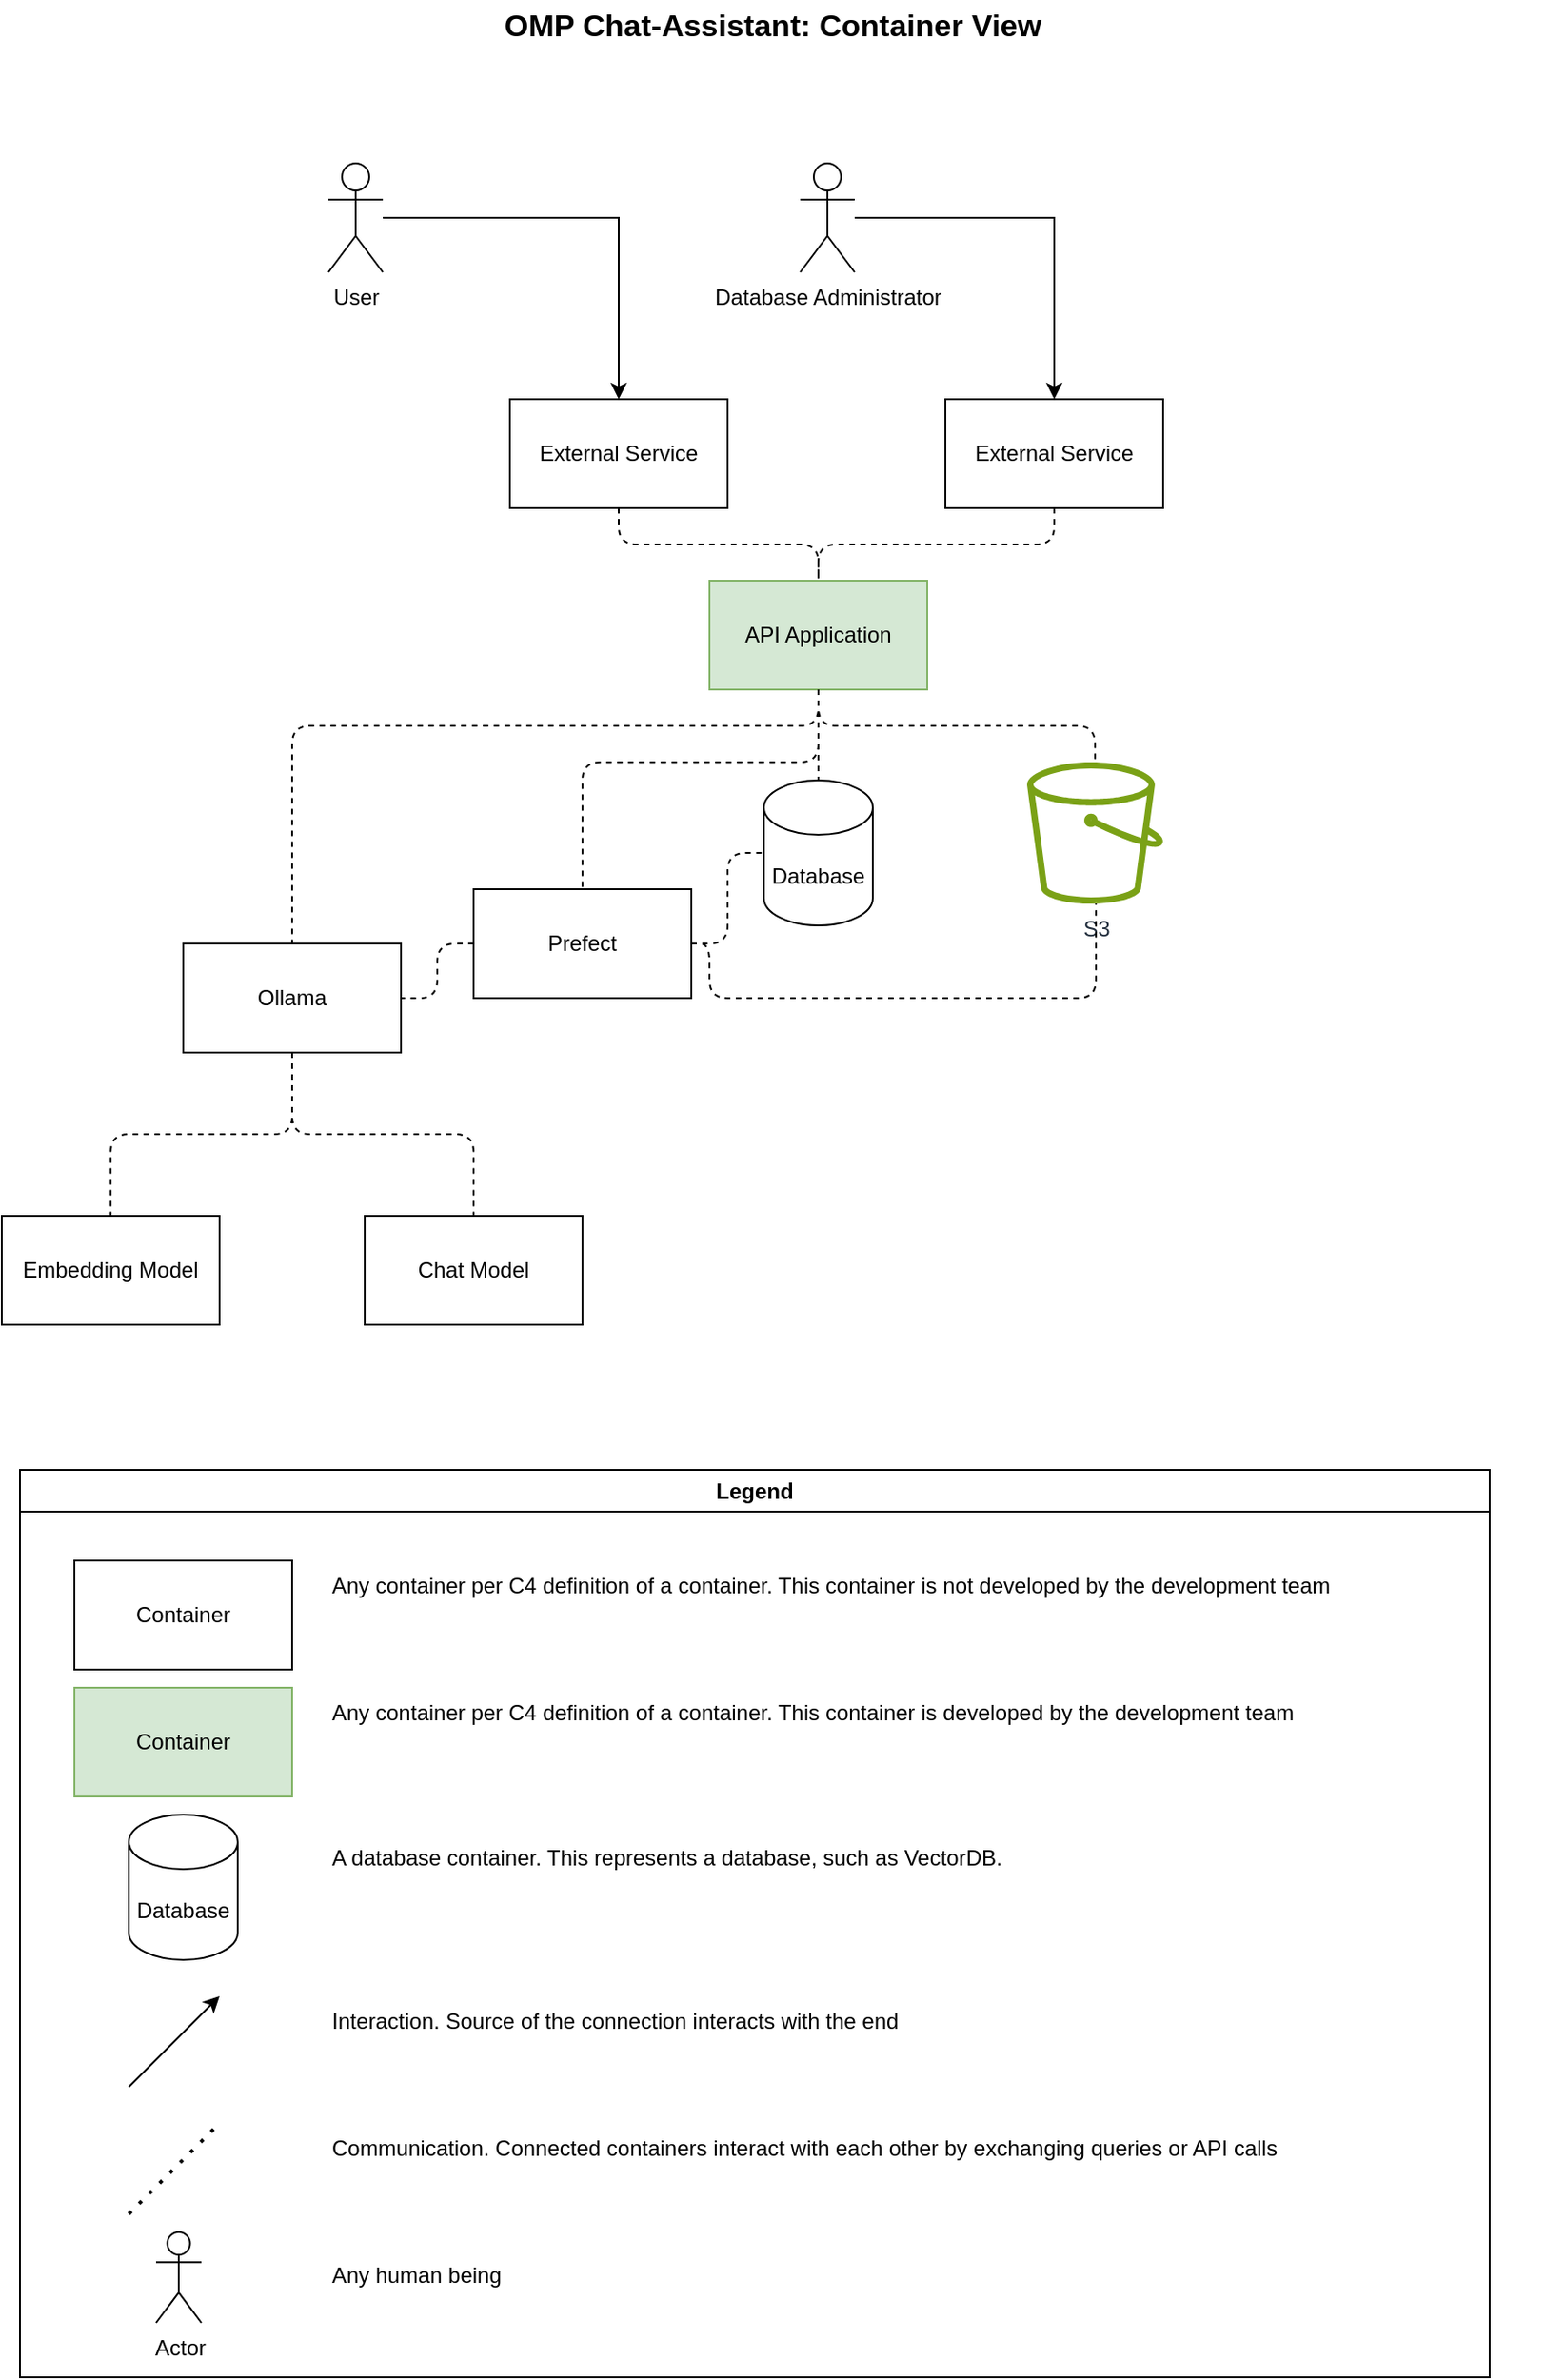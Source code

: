 <mxfile>
    <diagram name="Page-1" id="XW25_Qr0gox8qkIDQo_x">
        <mxGraphModel dx="1291" dy="1062" grid="1" gridSize="10" guides="1" tooltips="1" connect="1" arrows="1" fold="1" page="1" pageScale="1" pageWidth="850" pageHeight="1100" background="#ffffff" math="0" shadow="0">
            <root>
                <mxCell id="0"/>
                <mxCell id="1" parent="0"/>
                <mxCell id="3" style="edgeStyle=orthogonalEdgeStyle;html=1;exitX=0.5;exitY=1;exitDx=0;exitDy=0;entryX=0.5;entryY=0;entryDx=0;entryDy=0;dashed=1;endArrow=none;endFill=0;" edge="1" parent="1" source="KNZ8NhDfGAsJustiehOf-1" target="KNZ8NhDfGAsJustiehOf-3">
                    <mxGeometry relative="1" as="geometry"/>
                </mxCell>
                <mxCell id="KNZ8NhDfGAsJustiehOf-1" value="External Service" style="rounded=0;whiteSpace=wrap;html=1;" parent="1" vertex="1">
                    <mxGeometry x="280" y="220" width="120" height="60" as="geometry"/>
                </mxCell>
                <mxCell id="4" style="edgeStyle=orthogonalEdgeStyle;html=1;exitX=0.5;exitY=1;exitDx=0;exitDy=0;entryX=0.5;entryY=0;entryDx=0;entryDy=0;endArrow=none;endFill=0;dashed=1;" edge="1" parent="1" source="KNZ8NhDfGAsJustiehOf-2" target="KNZ8NhDfGAsJustiehOf-3">
                    <mxGeometry relative="1" as="geometry"/>
                </mxCell>
                <mxCell id="KNZ8NhDfGAsJustiehOf-2" value="External Service" style="rounded=0;whiteSpace=wrap;html=1;" parent="1" vertex="1">
                    <mxGeometry x="520" y="220" width="120" height="60" as="geometry"/>
                </mxCell>
                <mxCell id="7" style="edgeStyle=orthogonalEdgeStyle;html=1;exitX=0.5;exitY=1;exitDx=0;exitDy=0;dashed=1;endArrow=none;endFill=0;" edge="1" parent="1" source="KNZ8NhDfGAsJustiehOf-3" target="6">
                    <mxGeometry relative="1" as="geometry"/>
                </mxCell>
                <mxCell id="12" style="edgeStyle=orthogonalEdgeStyle;html=1;exitX=0.5;exitY=1;exitDx=0;exitDy=0;entryX=0.5;entryY=0;entryDx=0;entryDy=0;dashed=1;endArrow=none;endFill=0;" edge="1" parent="1" source="KNZ8NhDfGAsJustiehOf-3" target="8">
                    <mxGeometry relative="1" as="geometry">
                        <Array as="points">
                            <mxPoint x="450" y="400"/>
                            <mxPoint x="160" y="400"/>
                        </Array>
                    </mxGeometry>
                </mxCell>
                <mxCell id="15" style="edgeStyle=orthogonalEdgeStyle;html=1;exitX=0.5;exitY=1;exitDx=0;exitDy=0;entryX=0.5;entryY=0;entryDx=0;entryDy=0;dashed=1;endArrow=none;endFill=0;" edge="1" parent="1" source="KNZ8NhDfGAsJustiehOf-3" target="11">
                    <mxGeometry relative="1" as="geometry">
                        <Array as="points">
                            <mxPoint x="450" y="420"/>
                            <mxPoint x="320" y="420"/>
                        </Array>
                    </mxGeometry>
                </mxCell>
                <mxCell id="KNZ8NhDfGAsJustiehOf-3" value="API Application" style="rounded=0;whiteSpace=wrap;html=1;fillColor=#d5e8d4;strokeColor=#82b366;" parent="1" vertex="1">
                    <mxGeometry x="390" y="320" width="120" height="60" as="geometry"/>
                </mxCell>
                <mxCell id="KNZ8NhDfGAsJustiehOf-6" value="Database" style="shape=cylinder3;whiteSpace=wrap;html=1;boundedLbl=1;backgroundOutline=1;size=15;" parent="1" vertex="1">
                    <mxGeometry x="420" y="430" width="60" height="80" as="geometry"/>
                </mxCell>
                <mxCell id="KNZ8NhDfGAsJustiehOf-15" style="edgeStyle=orthogonalEdgeStyle;rounded=0;orthogonalLoop=1;jettySize=auto;html=1;entryX=0.5;entryY=0;entryDx=0;entryDy=0;" parent="1" source="KNZ8NhDfGAsJustiehOf-7" target="KNZ8NhDfGAsJustiehOf-1" edge="1">
                    <mxGeometry relative="1" as="geometry"/>
                </mxCell>
                <mxCell id="KNZ8NhDfGAsJustiehOf-7" value="&lt;div&gt;User&lt;/div&gt;" style="shape=umlActor;verticalLabelPosition=bottom;verticalAlign=top;html=1;outlineConnect=0;" parent="1" vertex="1">
                    <mxGeometry x="180" y="90" width="30" height="60" as="geometry"/>
                </mxCell>
                <mxCell id="KNZ8NhDfGAsJustiehOf-13" style="edgeStyle=orthogonalEdgeStyle;rounded=0;orthogonalLoop=1;jettySize=auto;html=1;" parent="1" source="KNZ8NhDfGAsJustiehOf-8" target="KNZ8NhDfGAsJustiehOf-2" edge="1">
                    <mxGeometry relative="1" as="geometry"/>
                </mxCell>
                <mxCell id="KNZ8NhDfGAsJustiehOf-8" value="Database Administrator" style="shape=umlActor;verticalLabelPosition=bottom;verticalAlign=top;html=1;outlineConnect=0;" parent="1" vertex="1">
                    <mxGeometry x="440" y="90" width="30" height="60" as="geometry"/>
                </mxCell>
                <mxCell id="KNZ8NhDfGAsJustiehOf-21" value="OMP Chat-Assistant: Container View" style="text;html=1;align=center;verticalAlign=middle;whiteSpace=wrap;rounded=0;fontSize=17;fontStyle=1" parent="1" vertex="1">
                    <mxGeometry width="850" height="30" as="geometry"/>
                </mxCell>
                <mxCell id="KNZ8NhDfGAsJustiehOf-22" value="Legend" style="swimlane;whiteSpace=wrap;html=1;" parent="1" vertex="1">
                    <mxGeometry x="10" y="810" width="810" height="500" as="geometry"/>
                </mxCell>
                <mxCell id="KNZ8NhDfGAsJustiehOf-23" value="Container" style="rounded=0;whiteSpace=wrap;html=1;" parent="KNZ8NhDfGAsJustiehOf-22" vertex="1">
                    <mxGeometry x="30" y="50" width="120" height="60" as="geometry"/>
                </mxCell>
                <mxCell id="KNZ8NhDfGAsJustiehOf-24" value="Any container per C4 definition of a container. This container is not developed by the development team" style="text;html=1;align=left;verticalAlign=top;whiteSpace=wrap;rounded=0;" parent="KNZ8NhDfGAsJustiehOf-22" vertex="1">
                    <mxGeometry x="170" y="50" width="620" height="60" as="geometry"/>
                </mxCell>
                <mxCell id="KNZ8NhDfGAsJustiehOf-25" value="Container" style="rounded=0;whiteSpace=wrap;html=1;fillColor=#d5e8d4;strokeColor=#82b366;" parent="KNZ8NhDfGAsJustiehOf-22" vertex="1">
                    <mxGeometry x="30" y="120" width="120" height="60" as="geometry"/>
                </mxCell>
                <mxCell id="KNZ8NhDfGAsJustiehOf-26" value="Any container per C4 definition of a container. This container is developed by the development team" style="text;html=1;align=left;verticalAlign=top;whiteSpace=wrap;rounded=0;" parent="KNZ8NhDfGAsJustiehOf-22" vertex="1">
                    <mxGeometry x="170" y="120" width="620" height="60" as="geometry"/>
                </mxCell>
                <mxCell id="KNZ8NhDfGAsJustiehOf-28" value="A database container. This represents a database, such as VectorDB." style="text;html=1;align=left;verticalAlign=top;whiteSpace=wrap;rounded=0;" parent="KNZ8NhDfGAsJustiehOf-22" vertex="1">
                    <mxGeometry x="170" y="200" width="620" height="60" as="geometry"/>
                </mxCell>
                <mxCell id="KNZ8NhDfGAsJustiehOf-29" value="Database" style="shape=cylinder3;whiteSpace=wrap;html=1;boundedLbl=1;backgroundOutline=1;size=15;" parent="KNZ8NhDfGAsJustiehOf-22" vertex="1">
                    <mxGeometry x="60" y="190" width="60" height="80" as="geometry"/>
                </mxCell>
                <mxCell id="KNZ8NhDfGAsJustiehOf-31" value="Interaction. Source of the connection interacts with the end" style="text;html=1;align=left;verticalAlign=top;whiteSpace=wrap;rounded=0;" parent="KNZ8NhDfGAsJustiehOf-22" vertex="1">
                    <mxGeometry x="170" y="290" width="620" height="60" as="geometry"/>
                </mxCell>
                <mxCell id="KNZ8NhDfGAsJustiehOf-32" value="" style="endArrow=classic;html=1;rounded=0;" parent="KNZ8NhDfGAsJustiehOf-22" edge="1">
                    <mxGeometry width="50" height="50" relative="1" as="geometry">
                        <mxPoint x="60" y="340" as="sourcePoint"/>
                        <mxPoint x="110" y="290" as="targetPoint"/>
                    </mxGeometry>
                </mxCell>
                <mxCell id="KNZ8NhDfGAsJustiehOf-33" value="" style="endArrow=none;dashed=1;html=1;dashPattern=1 3;strokeWidth=2;rounded=0;" parent="KNZ8NhDfGAsJustiehOf-22" edge="1">
                    <mxGeometry width="50" height="50" relative="1" as="geometry">
                        <mxPoint x="60" y="410" as="sourcePoint"/>
                        <mxPoint x="110" y="360" as="targetPoint"/>
                    </mxGeometry>
                </mxCell>
                <mxCell id="KNZ8NhDfGAsJustiehOf-34" value="Communication. Connected containers interact with each other by exchanging queries or API calls" style="text;html=1;align=left;verticalAlign=top;whiteSpace=wrap;rounded=0;" parent="KNZ8NhDfGAsJustiehOf-22" vertex="1">
                    <mxGeometry x="170" y="360" width="620" height="60" as="geometry"/>
                </mxCell>
                <mxCell id="KNZ8NhDfGAsJustiehOf-35" value="Actor" style="shape=umlActor;verticalLabelPosition=bottom;verticalAlign=top;html=1;outlineConnect=0;" parent="KNZ8NhDfGAsJustiehOf-22" vertex="1">
                    <mxGeometry x="75" y="420" width="25" height="50" as="geometry"/>
                </mxCell>
                <mxCell id="KNZ8NhDfGAsJustiehOf-36" value="Any human being" style="text;html=1;align=left;verticalAlign=top;whiteSpace=wrap;rounded=0;" parent="KNZ8NhDfGAsJustiehOf-22" vertex="1">
                    <mxGeometry x="170" y="430" width="620" height="60" as="geometry"/>
                </mxCell>
                <mxCell id="5" style="edgeStyle=orthogonalEdgeStyle;html=1;exitX=0.5;exitY=1;exitDx=0;exitDy=0;entryX=0.5;entryY=0;entryDx=0;entryDy=0;entryPerimeter=0;endArrow=none;endFill=0;dashed=1;" edge="1" parent="1" source="KNZ8NhDfGAsJustiehOf-3" target="KNZ8NhDfGAsJustiehOf-6">
                    <mxGeometry relative="1" as="geometry"/>
                </mxCell>
                <mxCell id="6" value="S3" style="sketch=0;outlineConnect=0;fontColor=#232F3E;gradientColor=none;fillColor=#7AA116;strokeColor=none;dashed=0;verticalLabelPosition=bottom;verticalAlign=top;align=center;html=1;fontSize=12;fontStyle=0;aspect=fixed;pointerEvents=1;shape=mxgraph.aws4.bucket;" vertex="1" parent="1">
                    <mxGeometry x="565" y="420" width="75" height="78" as="geometry"/>
                </mxCell>
                <mxCell id="13" style="edgeStyle=orthogonalEdgeStyle;html=1;exitX=0.5;exitY=1;exitDx=0;exitDy=0;entryX=0.5;entryY=0;entryDx=0;entryDy=0;endArrow=none;endFill=0;dashed=1;" edge="1" parent="1" source="8" target="9">
                    <mxGeometry relative="1" as="geometry"/>
                </mxCell>
                <mxCell id="14" style="edgeStyle=orthogonalEdgeStyle;html=1;exitX=0.5;exitY=1;exitDx=0;exitDy=0;entryX=0.5;entryY=0;entryDx=0;entryDy=0;dashed=1;endArrow=none;endFill=0;" edge="1" parent="1" source="8" target="10">
                    <mxGeometry relative="1" as="geometry"/>
                </mxCell>
                <mxCell id="8" value="Ollama" style="rounded=0;whiteSpace=wrap;html=1;" vertex="1" parent="1">
                    <mxGeometry x="100" y="520" width="120" height="60" as="geometry"/>
                </mxCell>
                <mxCell id="9" value="Embedding Model" style="rounded=0;whiteSpace=wrap;html=1;" vertex="1" parent="1">
                    <mxGeometry y="670" width="120" height="60" as="geometry"/>
                </mxCell>
                <mxCell id="10" value="Chat Model" style="rounded=0;whiteSpace=wrap;html=1;" vertex="1" parent="1">
                    <mxGeometry x="200" y="670" width="120" height="60" as="geometry"/>
                </mxCell>
                <mxCell id="16" style="edgeStyle=orthogonalEdgeStyle;html=1;exitX=0;exitY=0.5;exitDx=0;exitDy=0;entryX=1;entryY=0.5;entryDx=0;entryDy=0;dashed=1;endArrow=none;endFill=0;" edge="1" parent="1" source="11" target="8">
                    <mxGeometry relative="1" as="geometry">
                        <Array as="points">
                            <mxPoint x="240" y="520"/>
                            <mxPoint x="240" y="550"/>
                        </Array>
                    </mxGeometry>
                </mxCell>
                <mxCell id="18" style="edgeStyle=orthogonalEdgeStyle;html=1;exitX=1;exitY=0.5;exitDx=0;exitDy=0;dashed=1;endArrow=none;endFill=0;" edge="1" parent="1" source="11" target="6">
                    <mxGeometry relative="1" as="geometry">
                        <Array as="points">
                            <mxPoint x="390" y="520"/>
                            <mxPoint x="390" y="550"/>
                            <mxPoint x="603" y="550"/>
                        </Array>
                    </mxGeometry>
                </mxCell>
                <mxCell id="11" value="Prefect" style="rounded=0;whiteSpace=wrap;html=1;" vertex="1" parent="1">
                    <mxGeometry x="260" y="490" width="120" height="60" as="geometry"/>
                </mxCell>
                <mxCell id="17" style="edgeStyle=orthogonalEdgeStyle;html=1;exitX=1;exitY=0.5;exitDx=0;exitDy=0;entryX=0;entryY=0.5;entryDx=0;entryDy=0;entryPerimeter=0;dashed=1;endArrow=none;endFill=0;" edge="1" parent="1" source="11" target="KNZ8NhDfGAsJustiehOf-6">
                    <mxGeometry relative="1" as="geometry"/>
                </mxCell>
            </root>
        </mxGraphModel>
    </diagram>
</mxfile>